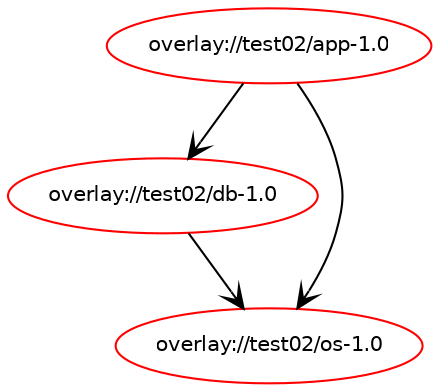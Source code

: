 digraph prolog {

newrank=true;
concentrate=true;
compound=true;
graph [rankdir=TD];#, ranksep=2.5, nodesep=0.2];
edge  [arrowhead=vee];
node  [fontname=Helvetica,fontsize=10];

"overlay://test02/app-1.0" [color=red, href="../test02/app-1.0-rdepend.svg"];
"overlay://test02/app-1.0" -> "overlay://test02/db-1.0"
"overlay://test02/app-1.0" -> "overlay://test02/os-1.0"
"overlay://test02/db-1.0" [color=red, href="../test02/db-1.0-rdepend.svg"];
"overlay://test02/db-1.0" -> "overlay://test02/os-1.0"
"overlay://test02/os-1.0" [color=red, href="../test02/os-1.0-rdepend.svg"];
}
